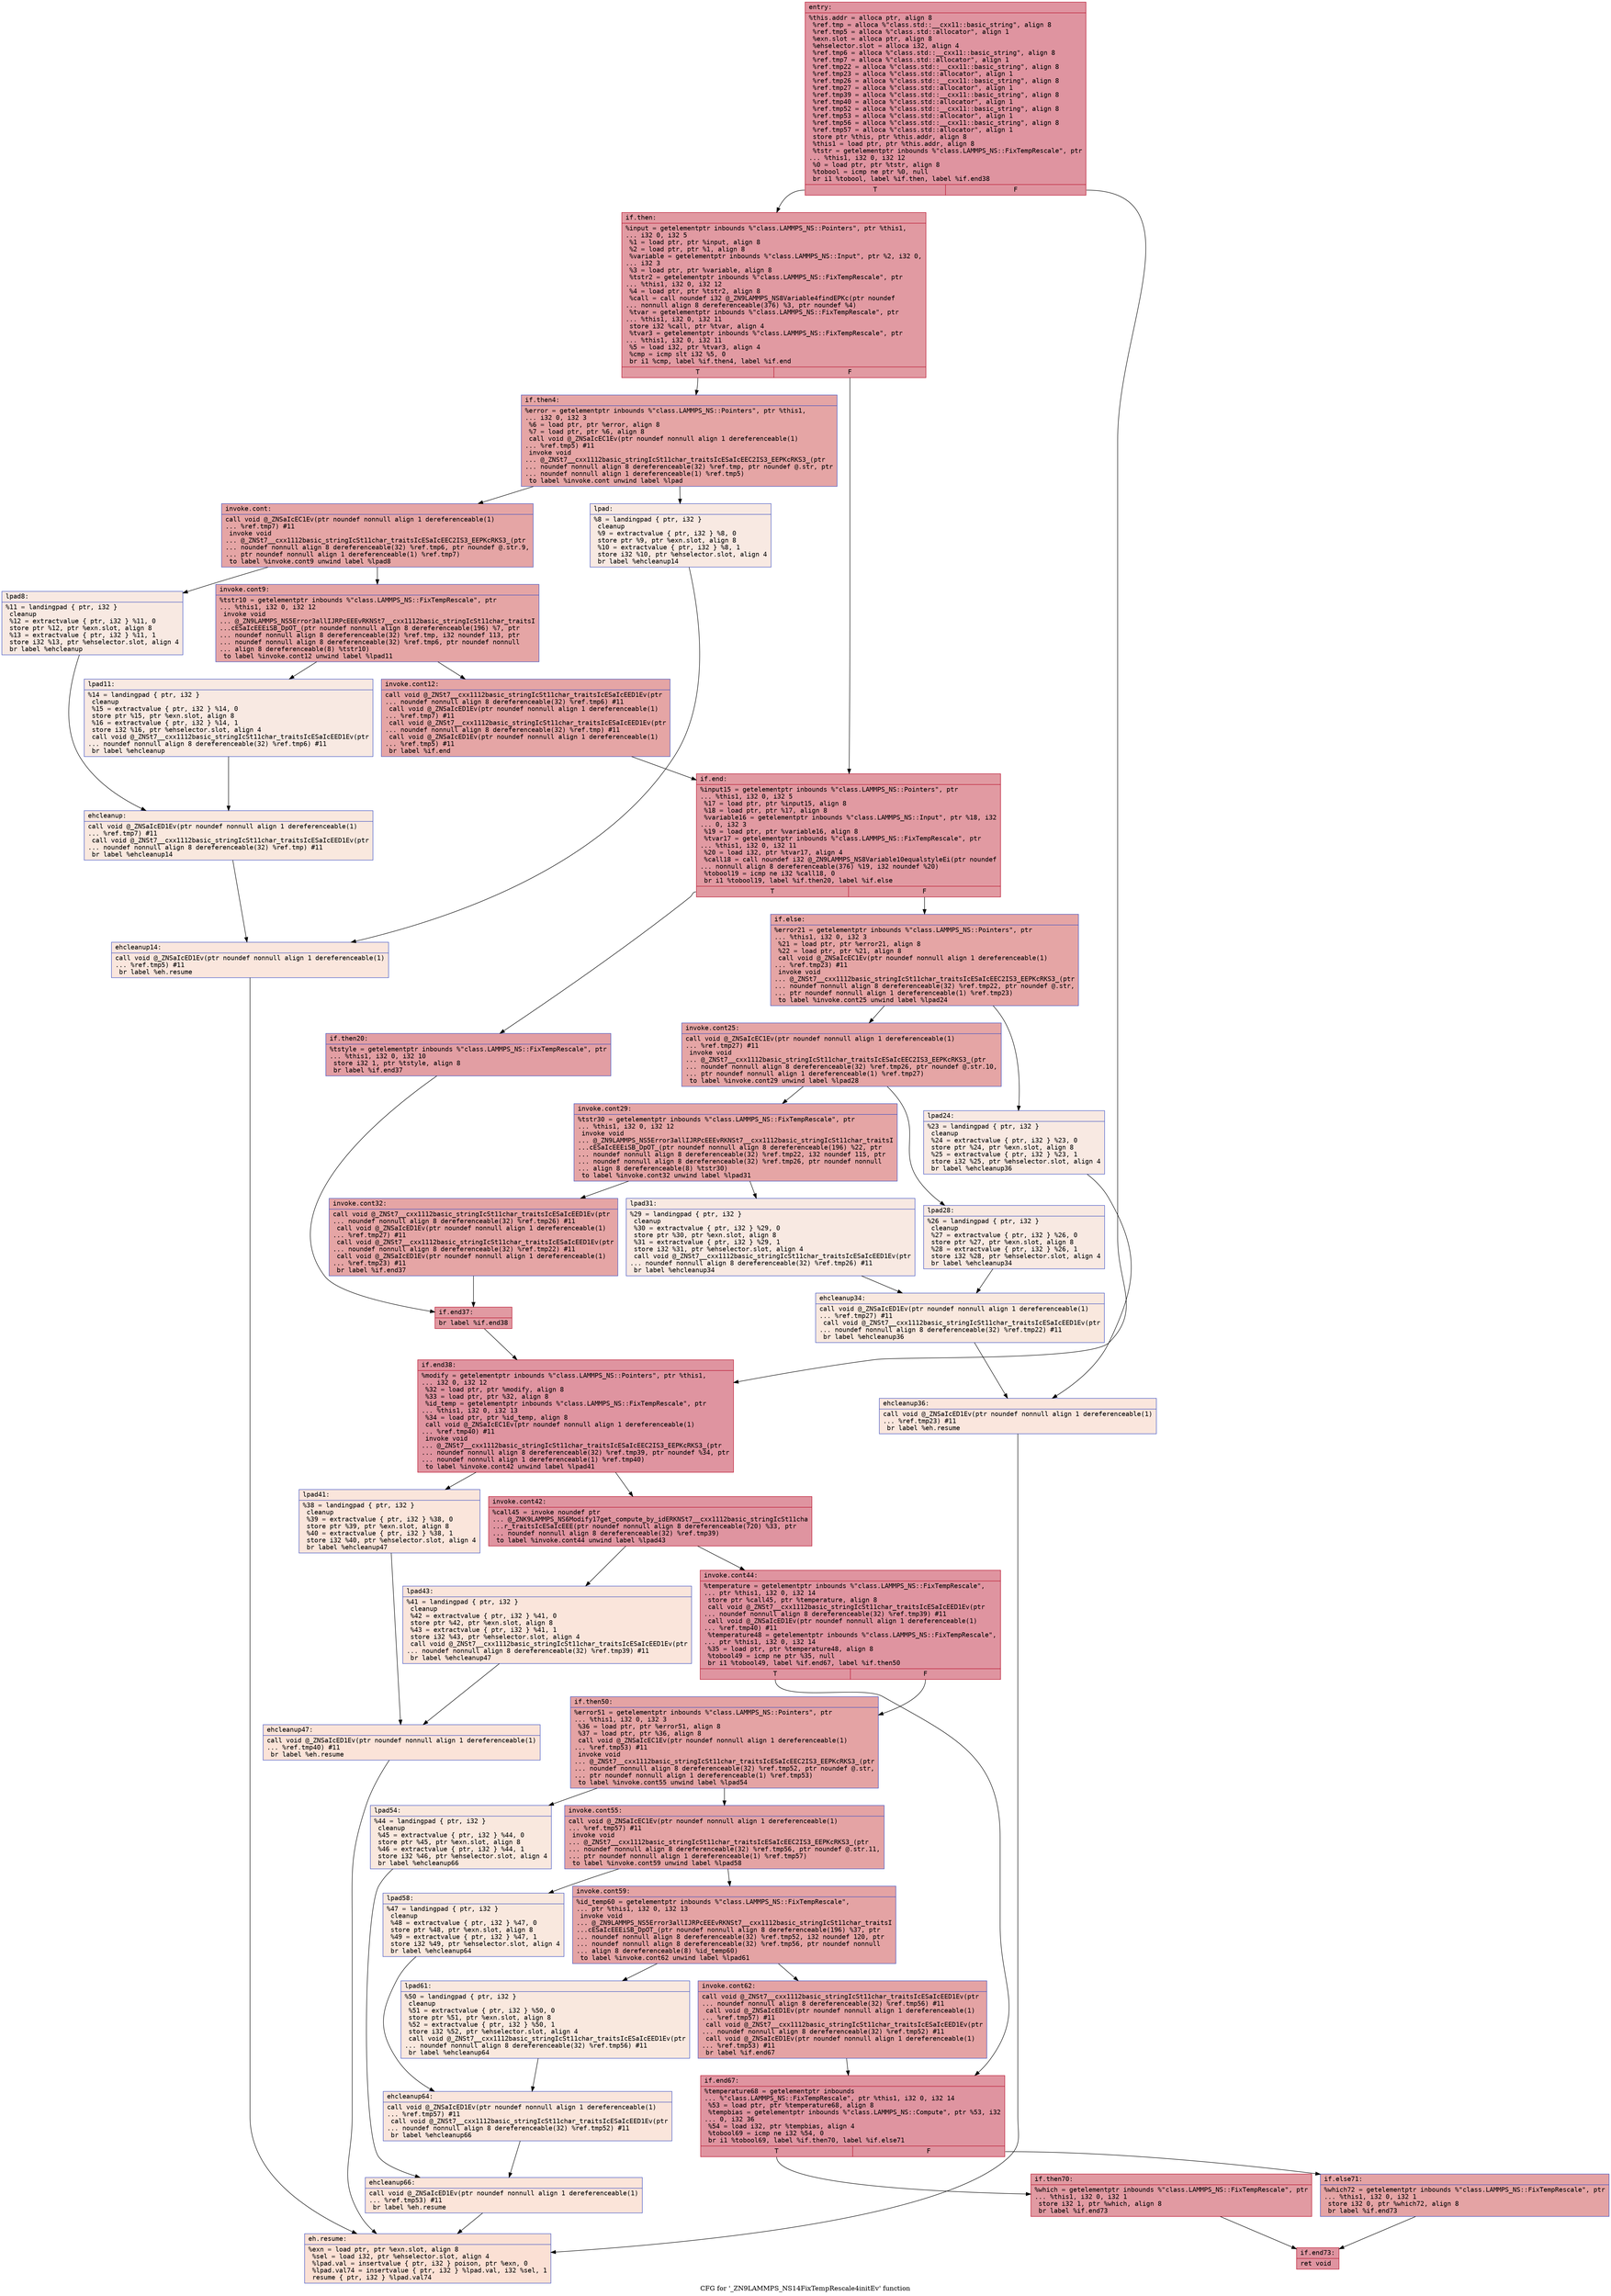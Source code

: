 digraph "CFG for '_ZN9LAMMPS_NS14FixTempRescale4initEv' function" {
	label="CFG for '_ZN9LAMMPS_NS14FixTempRescale4initEv' function";

	Node0x55b88c26f7e0 [shape=record,color="#b70d28ff", style=filled, fillcolor="#b70d2870" fontname="Courier",label="{entry:\l|  %this.addr = alloca ptr, align 8\l  %ref.tmp = alloca %\"class.std::__cxx11::basic_string\", align 8\l  %ref.tmp5 = alloca %\"class.std::allocator\", align 1\l  %exn.slot = alloca ptr, align 8\l  %ehselector.slot = alloca i32, align 4\l  %ref.tmp6 = alloca %\"class.std::__cxx11::basic_string\", align 8\l  %ref.tmp7 = alloca %\"class.std::allocator\", align 1\l  %ref.tmp22 = alloca %\"class.std::__cxx11::basic_string\", align 8\l  %ref.tmp23 = alloca %\"class.std::allocator\", align 1\l  %ref.tmp26 = alloca %\"class.std::__cxx11::basic_string\", align 8\l  %ref.tmp27 = alloca %\"class.std::allocator\", align 1\l  %ref.tmp39 = alloca %\"class.std::__cxx11::basic_string\", align 8\l  %ref.tmp40 = alloca %\"class.std::allocator\", align 1\l  %ref.tmp52 = alloca %\"class.std::__cxx11::basic_string\", align 8\l  %ref.tmp53 = alloca %\"class.std::allocator\", align 1\l  %ref.tmp56 = alloca %\"class.std::__cxx11::basic_string\", align 8\l  %ref.tmp57 = alloca %\"class.std::allocator\", align 1\l  store ptr %this, ptr %this.addr, align 8\l  %this1 = load ptr, ptr %this.addr, align 8\l  %tstr = getelementptr inbounds %\"class.LAMMPS_NS::FixTempRescale\", ptr\l... %this1, i32 0, i32 12\l  %0 = load ptr, ptr %tstr, align 8\l  %tobool = icmp ne ptr %0, null\l  br i1 %tobool, label %if.then, label %if.end38\l|{<s0>T|<s1>F}}"];
	Node0x55b88c26f7e0:s0 -> Node0x55b88c2b28a0[tooltip="entry -> if.then\nProbability 62.50%" ];
	Node0x55b88c26f7e0:s1 -> Node0x55b88c2b2910[tooltip="entry -> if.end38\nProbability 37.50%" ];
	Node0x55b88c2b28a0 [shape=record,color="#b70d28ff", style=filled, fillcolor="#bb1b2c70" fontname="Courier",label="{if.then:\l|  %input = getelementptr inbounds %\"class.LAMMPS_NS::Pointers\", ptr %this1,\l... i32 0, i32 5\l  %1 = load ptr, ptr %input, align 8\l  %2 = load ptr, ptr %1, align 8\l  %variable = getelementptr inbounds %\"class.LAMMPS_NS::Input\", ptr %2, i32 0,\l... i32 3\l  %3 = load ptr, ptr %variable, align 8\l  %tstr2 = getelementptr inbounds %\"class.LAMMPS_NS::FixTempRescale\", ptr\l... %this1, i32 0, i32 12\l  %4 = load ptr, ptr %tstr2, align 8\l  %call = call noundef i32 @_ZN9LAMMPS_NS8Variable4findEPKc(ptr noundef\l... nonnull align 8 dereferenceable(376) %3, ptr noundef %4)\l  %tvar = getelementptr inbounds %\"class.LAMMPS_NS::FixTempRescale\", ptr\l... %this1, i32 0, i32 11\l  store i32 %call, ptr %tvar, align 4\l  %tvar3 = getelementptr inbounds %\"class.LAMMPS_NS::FixTempRescale\", ptr\l... %this1, i32 0, i32 11\l  %5 = load i32, ptr %tvar3, align 4\l  %cmp = icmp slt i32 %5, 0\l  br i1 %cmp, label %if.then4, label %if.end\l|{<s0>T|<s1>F}}"];
	Node0x55b88c2b28a0:s0 -> Node0x55b88c2b3610[tooltip="if.then -> if.then4\nProbability 37.50%" ];
	Node0x55b88c2b28a0:s1 -> Node0x55b88c2b3660[tooltip="if.then -> if.end\nProbability 62.50%" ];
	Node0x55b88c2b3610 [shape=record,color="#3d50c3ff", style=filled, fillcolor="#c5333470" fontname="Courier",label="{if.then4:\l|  %error = getelementptr inbounds %\"class.LAMMPS_NS::Pointers\", ptr %this1,\l... i32 0, i32 3\l  %6 = load ptr, ptr %error, align 8\l  %7 = load ptr, ptr %6, align 8\l  call void @_ZNSaIcEC1Ev(ptr noundef nonnull align 1 dereferenceable(1)\l... %ref.tmp5) #11\l  invoke void\l... @_ZNSt7__cxx1112basic_stringIcSt11char_traitsIcESaIcEEC2IS3_EEPKcRKS3_(ptr\l... noundef nonnull align 8 dereferenceable(32) %ref.tmp, ptr noundef @.str, ptr\l... noundef nonnull align 1 dereferenceable(1) %ref.tmp5)\l          to label %invoke.cont unwind label %lpad\l}"];
	Node0x55b88c2b3610 -> Node0x55b88c2b3ae0[tooltip="if.then4 -> invoke.cont\nProbability 100.00%" ];
	Node0x55b88c2b3610 -> Node0x55b88c2b3b60[tooltip="if.then4 -> lpad\nProbability 0.00%" ];
	Node0x55b88c2b3ae0 [shape=record,color="#3d50c3ff", style=filled, fillcolor="#c5333470" fontname="Courier",label="{invoke.cont:\l|  call void @_ZNSaIcEC1Ev(ptr noundef nonnull align 1 dereferenceable(1)\l... %ref.tmp7) #11\l  invoke void\l... @_ZNSt7__cxx1112basic_stringIcSt11char_traitsIcESaIcEEC2IS3_EEPKcRKS3_(ptr\l... noundef nonnull align 8 dereferenceable(32) %ref.tmp6, ptr noundef @.str.9,\l... ptr noundef nonnull align 1 dereferenceable(1) %ref.tmp7)\l          to label %invoke.cont9 unwind label %lpad8\l}"];
	Node0x55b88c2b3ae0 -> Node0x55b88c2b3e80[tooltip="invoke.cont -> invoke.cont9\nProbability 100.00%" ];
	Node0x55b88c2b3ae0 -> Node0x55b88c2b3ed0[tooltip="invoke.cont -> lpad8\nProbability 0.00%" ];
	Node0x55b88c2b3e80 [shape=record,color="#3d50c3ff", style=filled, fillcolor="#c5333470" fontname="Courier",label="{invoke.cont9:\l|  %tstr10 = getelementptr inbounds %\"class.LAMMPS_NS::FixTempRescale\", ptr\l... %this1, i32 0, i32 12\l  invoke void\l... @_ZN9LAMMPS_NS5Error3allIJRPcEEEvRKNSt7__cxx1112basic_stringIcSt11char_traitsI\l...cESaIcEEEiSB_DpOT_(ptr noundef nonnull align 8 dereferenceable(196) %7, ptr\l... noundef nonnull align 8 dereferenceable(32) %ref.tmp, i32 noundef 113, ptr\l... noundef nonnull align 8 dereferenceable(32) %ref.tmp6, ptr noundef nonnull\l... align 8 dereferenceable(8) %tstr10)\l          to label %invoke.cont12 unwind label %lpad11\l}"];
	Node0x55b88c2b3e80 -> Node0x55b88c2b3e30[tooltip="invoke.cont9 -> invoke.cont12\nProbability 100.00%" ];
	Node0x55b88c2b3e80 -> Node0x55b88c2b4260[tooltip="invoke.cont9 -> lpad11\nProbability 0.00%" ];
	Node0x55b88c2b3e30 [shape=record,color="#3d50c3ff", style=filled, fillcolor="#c5333470" fontname="Courier",label="{invoke.cont12:\l|  call void @_ZNSt7__cxx1112basic_stringIcSt11char_traitsIcESaIcEED1Ev(ptr\l... noundef nonnull align 8 dereferenceable(32) %ref.tmp6) #11\l  call void @_ZNSaIcED1Ev(ptr noundef nonnull align 1 dereferenceable(1)\l... %ref.tmp7) #11\l  call void @_ZNSt7__cxx1112basic_stringIcSt11char_traitsIcESaIcEED1Ev(ptr\l... noundef nonnull align 8 dereferenceable(32) %ref.tmp) #11\l  call void @_ZNSaIcED1Ev(ptr noundef nonnull align 1 dereferenceable(1)\l... %ref.tmp5) #11\l  br label %if.end\l}"];
	Node0x55b88c2b3e30 -> Node0x55b88c2b3660[tooltip="invoke.cont12 -> if.end\nProbability 100.00%" ];
	Node0x55b88c2b3b60 [shape=record,color="#3d50c3ff", style=filled, fillcolor="#efcebd70" fontname="Courier",label="{lpad:\l|  %8 = landingpad \{ ptr, i32 \}\l          cleanup\l  %9 = extractvalue \{ ptr, i32 \} %8, 0\l  store ptr %9, ptr %exn.slot, align 8\l  %10 = extractvalue \{ ptr, i32 \} %8, 1\l  store i32 %10, ptr %ehselector.slot, align 4\l  br label %ehcleanup14\l}"];
	Node0x55b88c2b3b60 -> Node0x55b88c2b4d00[tooltip="lpad -> ehcleanup14\nProbability 100.00%" ];
	Node0x55b88c2b3ed0 [shape=record,color="#3d50c3ff", style=filled, fillcolor="#efcebd70" fontname="Courier",label="{lpad8:\l|  %11 = landingpad \{ ptr, i32 \}\l          cleanup\l  %12 = extractvalue \{ ptr, i32 \} %11, 0\l  store ptr %12, ptr %exn.slot, align 8\l  %13 = extractvalue \{ ptr, i32 \} %11, 1\l  store i32 %13, ptr %ehselector.slot, align 4\l  br label %ehcleanup\l}"];
	Node0x55b88c2b3ed0 -> Node0x55b88c2b5070[tooltip="lpad8 -> ehcleanup\nProbability 100.00%" ];
	Node0x55b88c2b4260 [shape=record,color="#3d50c3ff", style=filled, fillcolor="#efcebd70" fontname="Courier",label="{lpad11:\l|  %14 = landingpad \{ ptr, i32 \}\l          cleanup\l  %15 = extractvalue \{ ptr, i32 \} %14, 0\l  store ptr %15, ptr %exn.slot, align 8\l  %16 = extractvalue \{ ptr, i32 \} %14, 1\l  store i32 %16, ptr %ehselector.slot, align 4\l  call void @_ZNSt7__cxx1112basic_stringIcSt11char_traitsIcESaIcEED1Ev(ptr\l... noundef nonnull align 8 dereferenceable(32) %ref.tmp6) #11\l  br label %ehcleanup\l}"];
	Node0x55b88c2b4260 -> Node0x55b88c2b5070[tooltip="lpad11 -> ehcleanup\nProbability 100.00%" ];
	Node0x55b88c2b5070 [shape=record,color="#3d50c3ff", style=filled, fillcolor="#f2cab570" fontname="Courier",label="{ehcleanup:\l|  call void @_ZNSaIcED1Ev(ptr noundef nonnull align 1 dereferenceable(1)\l... %ref.tmp7) #11\l  call void @_ZNSt7__cxx1112basic_stringIcSt11char_traitsIcESaIcEED1Ev(ptr\l... noundef nonnull align 8 dereferenceable(32) %ref.tmp) #11\l  br label %ehcleanup14\l}"];
	Node0x55b88c2b5070 -> Node0x55b88c2b4d00[tooltip="ehcleanup -> ehcleanup14\nProbability 100.00%" ];
	Node0x55b88c2b4d00 [shape=record,color="#3d50c3ff", style=filled, fillcolor="#f3c7b170" fontname="Courier",label="{ehcleanup14:\l|  call void @_ZNSaIcED1Ev(ptr noundef nonnull align 1 dereferenceable(1)\l... %ref.tmp5) #11\l  br label %eh.resume\l}"];
	Node0x55b88c2b4d00 -> Node0x55b88c2b5980[tooltip="ehcleanup14 -> eh.resume\nProbability 100.00%" ];
	Node0x55b88c2b3660 [shape=record,color="#b70d28ff", style=filled, fillcolor="#bb1b2c70" fontname="Courier",label="{if.end:\l|  %input15 = getelementptr inbounds %\"class.LAMMPS_NS::Pointers\", ptr\l... %this1, i32 0, i32 5\l  %17 = load ptr, ptr %input15, align 8\l  %18 = load ptr, ptr %17, align 8\l  %variable16 = getelementptr inbounds %\"class.LAMMPS_NS::Input\", ptr %18, i32\l... 0, i32 3\l  %19 = load ptr, ptr %variable16, align 8\l  %tvar17 = getelementptr inbounds %\"class.LAMMPS_NS::FixTempRescale\", ptr\l... %this1, i32 0, i32 11\l  %20 = load i32, ptr %tvar17, align 4\l  %call18 = call noundef i32 @_ZN9LAMMPS_NS8Variable10equalstyleEi(ptr noundef\l... nonnull align 8 dereferenceable(376) %19, i32 noundef %20)\l  %tobool19 = icmp ne i32 %call18, 0\l  br i1 %tobool19, label %if.then20, label %if.else\l|{<s0>T|<s1>F}}"];
	Node0x55b88c2b3660:s0 -> Node0x55b88c2b67b0[tooltip="if.end -> if.then20\nProbability 62.50%" ];
	Node0x55b88c2b3660:s1 -> Node0x55b88c2b6830[tooltip="if.end -> if.else\nProbability 37.50%" ];
	Node0x55b88c2b67b0 [shape=record,color="#3d50c3ff", style=filled, fillcolor="#be242e70" fontname="Courier",label="{if.then20:\l|  %tstyle = getelementptr inbounds %\"class.LAMMPS_NS::FixTempRescale\", ptr\l... %this1, i32 0, i32 10\l  store i32 1, ptr %tstyle, align 8\l  br label %if.end37\l}"];
	Node0x55b88c2b67b0 -> Node0x55b88c2b6b10[tooltip="if.then20 -> if.end37\nProbability 100.00%" ];
	Node0x55b88c2b6830 [shape=record,color="#3d50c3ff", style=filled, fillcolor="#c5333470" fontname="Courier",label="{if.else:\l|  %error21 = getelementptr inbounds %\"class.LAMMPS_NS::Pointers\", ptr\l... %this1, i32 0, i32 3\l  %21 = load ptr, ptr %error21, align 8\l  %22 = load ptr, ptr %21, align 8\l  call void @_ZNSaIcEC1Ev(ptr noundef nonnull align 1 dereferenceable(1)\l... %ref.tmp23) #11\l  invoke void\l... @_ZNSt7__cxx1112basic_stringIcSt11char_traitsIcESaIcEEC2IS3_EEPKcRKS3_(ptr\l... noundef nonnull align 8 dereferenceable(32) %ref.tmp22, ptr noundef @.str,\l... ptr noundef nonnull align 1 dereferenceable(1) %ref.tmp23)\l          to label %invoke.cont25 unwind label %lpad24\l}"];
	Node0x55b88c2b6830 -> Node0x55b88c2b6f60[tooltip="if.else -> invoke.cont25\nProbability 100.00%" ];
	Node0x55b88c2b6830 -> Node0x55b88c2b6fe0[tooltip="if.else -> lpad24\nProbability 0.00%" ];
	Node0x55b88c2b6f60 [shape=record,color="#3d50c3ff", style=filled, fillcolor="#c5333470" fontname="Courier",label="{invoke.cont25:\l|  call void @_ZNSaIcEC1Ev(ptr noundef nonnull align 1 dereferenceable(1)\l... %ref.tmp27) #11\l  invoke void\l... @_ZNSt7__cxx1112basic_stringIcSt11char_traitsIcESaIcEEC2IS3_EEPKcRKS3_(ptr\l... noundef nonnull align 8 dereferenceable(32) %ref.tmp26, ptr noundef @.str.10,\l... ptr noundef nonnull align 1 dereferenceable(1) %ref.tmp27)\l          to label %invoke.cont29 unwind label %lpad28\l}"];
	Node0x55b88c2b6f60 -> Node0x55b88c2b7360[tooltip="invoke.cont25 -> invoke.cont29\nProbability 100.00%" ];
	Node0x55b88c2b6f60 -> Node0x55b88c2b73b0[tooltip="invoke.cont25 -> lpad28\nProbability 0.00%" ];
	Node0x55b88c2b7360 [shape=record,color="#3d50c3ff", style=filled, fillcolor="#c5333470" fontname="Courier",label="{invoke.cont29:\l|  %tstr30 = getelementptr inbounds %\"class.LAMMPS_NS::FixTempRescale\", ptr\l... %this1, i32 0, i32 12\l  invoke void\l... @_ZN9LAMMPS_NS5Error3allIJRPcEEEvRKNSt7__cxx1112basic_stringIcSt11char_traitsI\l...cESaIcEEEiSB_DpOT_(ptr noundef nonnull align 8 dereferenceable(196) %22, ptr\l... noundef nonnull align 8 dereferenceable(32) %ref.tmp22, i32 noundef 115, ptr\l... noundef nonnull align 8 dereferenceable(32) %ref.tmp26, ptr noundef nonnull\l... align 8 dereferenceable(8) %tstr30)\l          to label %invoke.cont32 unwind label %lpad31\l}"];
	Node0x55b88c2b7360 -> Node0x55b88c2b7310[tooltip="invoke.cont29 -> invoke.cont32\nProbability 100.00%" ];
	Node0x55b88c2b7360 -> Node0x55b88c2b77a0[tooltip="invoke.cont29 -> lpad31\nProbability 0.00%" ];
	Node0x55b88c2b7310 [shape=record,color="#3d50c3ff", style=filled, fillcolor="#c5333470" fontname="Courier",label="{invoke.cont32:\l|  call void @_ZNSt7__cxx1112basic_stringIcSt11char_traitsIcESaIcEED1Ev(ptr\l... noundef nonnull align 8 dereferenceable(32) %ref.tmp26) #11\l  call void @_ZNSaIcED1Ev(ptr noundef nonnull align 1 dereferenceable(1)\l... %ref.tmp27) #11\l  call void @_ZNSt7__cxx1112basic_stringIcSt11char_traitsIcESaIcEED1Ev(ptr\l... noundef nonnull align 8 dereferenceable(32) %ref.tmp22) #11\l  call void @_ZNSaIcED1Ev(ptr noundef nonnull align 1 dereferenceable(1)\l... %ref.tmp23) #11\l  br label %if.end37\l}"];
	Node0x55b88c2b7310 -> Node0x55b88c2b6b10[tooltip="invoke.cont32 -> if.end37\nProbability 100.00%" ];
	Node0x55b88c2b6fe0 [shape=record,color="#3d50c3ff", style=filled, fillcolor="#efcebd70" fontname="Courier",label="{lpad24:\l|  %23 = landingpad \{ ptr, i32 \}\l          cleanup\l  %24 = extractvalue \{ ptr, i32 \} %23, 0\l  store ptr %24, ptr %exn.slot, align 8\l  %25 = extractvalue \{ ptr, i32 \} %23, 1\l  store i32 %25, ptr %ehselector.slot, align 4\l  br label %ehcleanup36\l}"];
	Node0x55b88c2b6fe0 -> Node0x55b88c2b8160[tooltip="lpad24 -> ehcleanup36\nProbability 100.00%" ];
	Node0x55b88c2b73b0 [shape=record,color="#3d50c3ff", style=filled, fillcolor="#efcebd70" fontname="Courier",label="{lpad28:\l|  %26 = landingpad \{ ptr, i32 \}\l          cleanup\l  %27 = extractvalue \{ ptr, i32 \} %26, 0\l  store ptr %27, ptr %exn.slot, align 8\l  %28 = extractvalue \{ ptr, i32 \} %26, 1\l  store i32 %28, ptr %ehselector.slot, align 4\l  br label %ehcleanup34\l}"];
	Node0x55b88c2b73b0 -> Node0x55b88c2b8460[tooltip="lpad28 -> ehcleanup34\nProbability 100.00%" ];
	Node0x55b88c2b77a0 [shape=record,color="#3d50c3ff", style=filled, fillcolor="#efcebd70" fontname="Courier",label="{lpad31:\l|  %29 = landingpad \{ ptr, i32 \}\l          cleanup\l  %30 = extractvalue \{ ptr, i32 \} %29, 0\l  store ptr %30, ptr %exn.slot, align 8\l  %31 = extractvalue \{ ptr, i32 \} %29, 1\l  store i32 %31, ptr %ehselector.slot, align 4\l  call void @_ZNSt7__cxx1112basic_stringIcSt11char_traitsIcESaIcEED1Ev(ptr\l... noundef nonnull align 8 dereferenceable(32) %ref.tmp26) #11\l  br label %ehcleanup34\l}"];
	Node0x55b88c2b77a0 -> Node0x55b88c2b8460[tooltip="lpad31 -> ehcleanup34\nProbability 100.00%" ];
	Node0x55b88c2b8460 [shape=record,color="#3d50c3ff", style=filled, fillcolor="#f2cab570" fontname="Courier",label="{ehcleanup34:\l|  call void @_ZNSaIcED1Ev(ptr noundef nonnull align 1 dereferenceable(1)\l... %ref.tmp27) #11\l  call void @_ZNSt7__cxx1112basic_stringIcSt11char_traitsIcESaIcEED1Ev(ptr\l... noundef nonnull align 8 dereferenceable(32) %ref.tmp22) #11\l  br label %ehcleanup36\l}"];
	Node0x55b88c2b8460 -> Node0x55b88c2b8160[tooltip="ehcleanup34 -> ehcleanup36\nProbability 100.00%" ];
	Node0x55b88c2b8160 [shape=record,color="#3d50c3ff", style=filled, fillcolor="#f3c7b170" fontname="Courier",label="{ehcleanup36:\l|  call void @_ZNSaIcED1Ev(ptr noundef nonnull align 1 dereferenceable(1)\l... %ref.tmp23) #11\l  br label %eh.resume\l}"];
	Node0x55b88c2b8160 -> Node0x55b88c2b5980[tooltip="ehcleanup36 -> eh.resume\nProbability 100.00%" ];
	Node0x55b88c2b6b10 [shape=record,color="#b70d28ff", style=filled, fillcolor="#bb1b2c70" fontname="Courier",label="{if.end37:\l|  br label %if.end38\l}"];
	Node0x55b88c2b6b10 -> Node0x55b88c2b2910[tooltip="if.end37 -> if.end38\nProbability 100.00%" ];
	Node0x55b88c2b2910 [shape=record,color="#b70d28ff", style=filled, fillcolor="#b70d2870" fontname="Courier",label="{if.end38:\l|  %modify = getelementptr inbounds %\"class.LAMMPS_NS::Pointers\", ptr %this1,\l... i32 0, i32 12\l  %32 = load ptr, ptr %modify, align 8\l  %33 = load ptr, ptr %32, align 8\l  %id_temp = getelementptr inbounds %\"class.LAMMPS_NS::FixTempRescale\", ptr\l... %this1, i32 0, i32 13\l  %34 = load ptr, ptr %id_temp, align 8\l  call void @_ZNSaIcEC1Ev(ptr noundef nonnull align 1 dereferenceable(1)\l... %ref.tmp40) #11\l  invoke void\l... @_ZNSt7__cxx1112basic_stringIcSt11char_traitsIcESaIcEEC2IS3_EEPKcRKS3_(ptr\l... noundef nonnull align 8 dereferenceable(32) %ref.tmp39, ptr noundef %34, ptr\l... noundef nonnull align 1 dereferenceable(1) %ref.tmp40)\l          to label %invoke.cont42 unwind label %lpad41\l}"];
	Node0x55b88c2b2910 -> Node0x55b88c2b92f0[tooltip="if.end38 -> invoke.cont42\nProbability 100.00%" ];
	Node0x55b88c2b2910 -> Node0x55b88c2b9340[tooltip="if.end38 -> lpad41\nProbability 0.00%" ];
	Node0x55b88c2b92f0 [shape=record,color="#b70d28ff", style=filled, fillcolor="#b70d2870" fontname="Courier",label="{invoke.cont42:\l|  %call45 = invoke noundef ptr\l... @_ZNK9LAMMPS_NS6Modify17get_compute_by_idERKNSt7__cxx1112basic_stringIcSt11cha\l...r_traitsIcESaIcEEE(ptr noundef nonnull align 8 dereferenceable(720) %33, ptr\l... noundef nonnull align 8 dereferenceable(32) %ref.tmp39)\l          to label %invoke.cont44 unwind label %lpad43\l}"];
	Node0x55b88c2b92f0 -> Node0x55b88c2b92a0[tooltip="invoke.cont42 -> invoke.cont44\nProbability 100.00%" ];
	Node0x55b88c2b92f0 -> Node0x55b88c2b95e0[tooltip="invoke.cont42 -> lpad43\nProbability 0.00%" ];
	Node0x55b88c2b92a0 [shape=record,color="#b70d28ff", style=filled, fillcolor="#b70d2870" fontname="Courier",label="{invoke.cont44:\l|  %temperature = getelementptr inbounds %\"class.LAMMPS_NS::FixTempRescale\",\l... ptr %this1, i32 0, i32 14\l  store ptr %call45, ptr %temperature, align 8\l  call void @_ZNSt7__cxx1112basic_stringIcSt11char_traitsIcESaIcEED1Ev(ptr\l... noundef nonnull align 8 dereferenceable(32) %ref.tmp39) #11\l  call void @_ZNSaIcED1Ev(ptr noundef nonnull align 1 dereferenceable(1)\l... %ref.tmp40) #11\l  %temperature48 = getelementptr inbounds %\"class.LAMMPS_NS::FixTempRescale\",\l... ptr %this1, i32 0, i32 14\l  %35 = load ptr, ptr %temperature48, align 8\l  %tobool49 = icmp ne ptr %35, null\l  br i1 %tobool49, label %if.end67, label %if.then50\l|{<s0>T|<s1>F}}"];
	Node0x55b88c2b92a0:s0 -> Node0x55b88c2b9ea0[tooltip="invoke.cont44 -> if.end67\nProbability 62.50%" ];
	Node0x55b88c2b92a0:s1 -> Node0x55b88c2b9f20[tooltip="invoke.cont44 -> if.then50\nProbability 37.50%" ];
	Node0x55b88c2b9f20 [shape=record,color="#3d50c3ff", style=filled, fillcolor="#c32e3170" fontname="Courier",label="{if.then50:\l|  %error51 = getelementptr inbounds %\"class.LAMMPS_NS::Pointers\", ptr\l... %this1, i32 0, i32 3\l  %36 = load ptr, ptr %error51, align 8\l  %37 = load ptr, ptr %36, align 8\l  call void @_ZNSaIcEC1Ev(ptr noundef nonnull align 1 dereferenceable(1)\l... %ref.tmp53) #11\l  invoke void\l... @_ZNSt7__cxx1112basic_stringIcSt11char_traitsIcESaIcEEC2IS3_EEPKcRKS3_(ptr\l... noundef nonnull align 8 dereferenceable(32) %ref.tmp52, ptr noundef @.str,\l... ptr noundef nonnull align 1 dereferenceable(1) %ref.tmp53)\l          to label %invoke.cont55 unwind label %lpad54\l}"];
	Node0x55b88c2b9f20 -> Node0x55b88c2ba3f0[tooltip="if.then50 -> invoke.cont55\nProbability 100.00%" ];
	Node0x55b88c2b9f20 -> Node0x55b88c2ba470[tooltip="if.then50 -> lpad54\nProbability 0.00%" ];
	Node0x55b88c2ba3f0 [shape=record,color="#3d50c3ff", style=filled, fillcolor="#c32e3170" fontname="Courier",label="{invoke.cont55:\l|  call void @_ZNSaIcEC1Ev(ptr noundef nonnull align 1 dereferenceable(1)\l... %ref.tmp57) #11\l  invoke void\l... @_ZNSt7__cxx1112basic_stringIcSt11char_traitsIcESaIcEEC2IS3_EEPKcRKS3_(ptr\l... noundef nonnull align 8 dereferenceable(32) %ref.tmp56, ptr noundef @.str.11,\l... ptr noundef nonnull align 1 dereferenceable(1) %ref.tmp57)\l          to label %invoke.cont59 unwind label %lpad58\l}"];
	Node0x55b88c2ba3f0 -> Node0x55b88c2ba7f0[tooltip="invoke.cont55 -> invoke.cont59\nProbability 100.00%" ];
	Node0x55b88c2ba3f0 -> Node0x55b88c2ba840[tooltip="invoke.cont55 -> lpad58\nProbability 0.00%" ];
	Node0x55b88c2ba7f0 [shape=record,color="#3d50c3ff", style=filled, fillcolor="#c32e3170" fontname="Courier",label="{invoke.cont59:\l|  %id_temp60 = getelementptr inbounds %\"class.LAMMPS_NS::FixTempRescale\",\l... ptr %this1, i32 0, i32 13\l  invoke void\l... @_ZN9LAMMPS_NS5Error3allIJRPcEEEvRKNSt7__cxx1112basic_stringIcSt11char_traitsI\l...cESaIcEEEiSB_DpOT_(ptr noundef nonnull align 8 dereferenceable(196) %37, ptr\l... noundef nonnull align 8 dereferenceable(32) %ref.tmp52, i32 noundef 120, ptr\l... noundef nonnull align 8 dereferenceable(32) %ref.tmp56, ptr noundef nonnull\l... align 8 dereferenceable(8) %id_temp60)\l          to label %invoke.cont62 unwind label %lpad61\l}"];
	Node0x55b88c2ba7f0 -> Node0x55b88c2ba7a0[tooltip="invoke.cont59 -> invoke.cont62\nProbability 100.00%" ];
	Node0x55b88c2ba7f0 -> Node0x55b88c2babf0[tooltip="invoke.cont59 -> lpad61\nProbability 0.00%" ];
	Node0x55b88c2ba7a0 [shape=record,color="#3d50c3ff", style=filled, fillcolor="#c32e3170" fontname="Courier",label="{invoke.cont62:\l|  call void @_ZNSt7__cxx1112basic_stringIcSt11char_traitsIcESaIcEED1Ev(ptr\l... noundef nonnull align 8 dereferenceable(32) %ref.tmp56) #11\l  call void @_ZNSaIcED1Ev(ptr noundef nonnull align 1 dereferenceable(1)\l... %ref.tmp57) #11\l  call void @_ZNSt7__cxx1112basic_stringIcSt11char_traitsIcESaIcEED1Ev(ptr\l... noundef nonnull align 8 dereferenceable(32) %ref.tmp52) #11\l  call void @_ZNSaIcED1Ev(ptr noundef nonnull align 1 dereferenceable(1)\l... %ref.tmp53) #11\l  br label %if.end67\l}"];
	Node0x55b88c2ba7a0 -> Node0x55b88c2b9ea0[tooltip="invoke.cont62 -> if.end67\nProbability 100.00%" ];
	Node0x55b88c2b9340 [shape=record,color="#3d50c3ff", style=filled, fillcolor="#f4c5ad70" fontname="Courier",label="{lpad41:\l|  %38 = landingpad \{ ptr, i32 \}\l          cleanup\l  %39 = extractvalue \{ ptr, i32 \} %38, 0\l  store ptr %39, ptr %exn.slot, align 8\l  %40 = extractvalue \{ ptr, i32 \} %38, 1\l  store i32 %40, ptr %ehselector.slot, align 4\l  br label %ehcleanup47\l}"];
	Node0x55b88c2b9340 -> Node0x55b88c2bb590[tooltip="lpad41 -> ehcleanup47\nProbability 100.00%" ];
	Node0x55b88c2b95e0 [shape=record,color="#3d50c3ff", style=filled, fillcolor="#f4c5ad70" fontname="Courier",label="{lpad43:\l|  %41 = landingpad \{ ptr, i32 \}\l          cleanup\l  %42 = extractvalue \{ ptr, i32 \} %41, 0\l  store ptr %42, ptr %exn.slot, align 8\l  %43 = extractvalue \{ ptr, i32 \} %41, 1\l  store i32 %43, ptr %ehselector.slot, align 4\l  call void @_ZNSt7__cxx1112basic_stringIcSt11char_traitsIcESaIcEED1Ev(ptr\l... noundef nonnull align 8 dereferenceable(32) %ref.tmp39) #11\l  br label %ehcleanup47\l}"];
	Node0x55b88c2b95e0 -> Node0x55b88c2bb590[tooltip="lpad43 -> ehcleanup47\nProbability 100.00%" ];
	Node0x55b88c2bb590 [shape=record,color="#3d50c3ff", style=filled, fillcolor="#f6bfa670" fontname="Courier",label="{ehcleanup47:\l|  call void @_ZNSaIcED1Ev(ptr noundef nonnull align 1 dereferenceable(1)\l... %ref.tmp40) #11\l  br label %eh.resume\l}"];
	Node0x55b88c2bb590 -> Node0x55b88c2b5980[tooltip="ehcleanup47 -> eh.resume\nProbability 100.00%" ];
	Node0x55b88c2ba470 [shape=record,color="#3d50c3ff", style=filled, fillcolor="#f2cab570" fontname="Courier",label="{lpad54:\l|  %44 = landingpad \{ ptr, i32 \}\l          cleanup\l  %45 = extractvalue \{ ptr, i32 \} %44, 0\l  store ptr %45, ptr %exn.slot, align 8\l  %46 = extractvalue \{ ptr, i32 \} %44, 1\l  store i32 %46, ptr %ehselector.slot, align 4\l  br label %ehcleanup66\l}"];
	Node0x55b88c2ba470 -> Node0x55b88c2bbe10[tooltip="lpad54 -> ehcleanup66\nProbability 100.00%" ];
	Node0x55b88c2ba840 [shape=record,color="#3d50c3ff", style=filled, fillcolor="#f2cab570" fontname="Courier",label="{lpad58:\l|  %47 = landingpad \{ ptr, i32 \}\l          cleanup\l  %48 = extractvalue \{ ptr, i32 \} %47, 0\l  store ptr %48, ptr %exn.slot, align 8\l  %49 = extractvalue \{ ptr, i32 \} %47, 1\l  store i32 %49, ptr %ehselector.slot, align 4\l  br label %ehcleanup64\l}"];
	Node0x55b88c2ba840 -> Node0x55b88c2bc990[tooltip="lpad58 -> ehcleanup64\nProbability 100.00%" ];
	Node0x55b88c2babf0 [shape=record,color="#3d50c3ff", style=filled, fillcolor="#f2cab570" fontname="Courier",label="{lpad61:\l|  %50 = landingpad \{ ptr, i32 \}\l          cleanup\l  %51 = extractvalue \{ ptr, i32 \} %50, 0\l  store ptr %51, ptr %exn.slot, align 8\l  %52 = extractvalue \{ ptr, i32 \} %50, 1\l  store i32 %52, ptr %ehselector.slot, align 4\l  call void @_ZNSt7__cxx1112basic_stringIcSt11char_traitsIcESaIcEED1Ev(ptr\l... noundef nonnull align 8 dereferenceable(32) %ref.tmp56) #11\l  br label %ehcleanup64\l}"];
	Node0x55b88c2babf0 -> Node0x55b88c2bc990[tooltip="lpad61 -> ehcleanup64\nProbability 100.00%" ];
	Node0x55b88c2bc990 [shape=record,color="#3d50c3ff", style=filled, fillcolor="#f4c5ad70" fontname="Courier",label="{ehcleanup64:\l|  call void @_ZNSaIcED1Ev(ptr noundef nonnull align 1 dereferenceable(1)\l... %ref.tmp57) #11\l  call void @_ZNSt7__cxx1112basic_stringIcSt11char_traitsIcESaIcEED1Ev(ptr\l... noundef nonnull align 8 dereferenceable(32) %ref.tmp52) #11\l  br label %ehcleanup66\l}"];
	Node0x55b88c2bc990 -> Node0x55b88c2bbe10[tooltip="ehcleanup64 -> ehcleanup66\nProbability 100.00%" ];
	Node0x55b88c2bbe10 [shape=record,color="#3d50c3ff", style=filled, fillcolor="#f5c1a970" fontname="Courier",label="{ehcleanup66:\l|  call void @_ZNSaIcED1Ev(ptr noundef nonnull align 1 dereferenceable(1)\l... %ref.tmp53) #11\l  br label %eh.resume\l}"];
	Node0x55b88c2bbe10 -> Node0x55b88c2b5980[tooltip="ehcleanup66 -> eh.resume\nProbability 100.00%" ];
	Node0x55b88c2b9ea0 [shape=record,color="#b70d28ff", style=filled, fillcolor="#b70d2870" fontname="Courier",label="{if.end67:\l|  %temperature68 = getelementptr inbounds\l... %\"class.LAMMPS_NS::FixTempRescale\", ptr %this1, i32 0, i32 14\l  %53 = load ptr, ptr %temperature68, align 8\l  %tempbias = getelementptr inbounds %\"class.LAMMPS_NS::Compute\", ptr %53, i32\l... 0, i32 36\l  %54 = load i32, ptr %tempbias, align 4\l  %tobool69 = icmp ne i32 %54, 0\l  br i1 %tobool69, label %if.then70, label %if.else71\l|{<s0>T|<s1>F}}"];
	Node0x55b88c2b9ea0:s0 -> Node0x55b88c2bd6b0[tooltip="if.end67 -> if.then70\nProbability 62.50%" ];
	Node0x55b88c2b9ea0:s1 -> Node0x55b88c2bd730[tooltip="if.end67 -> if.else71\nProbability 37.50%" ];
	Node0x55b88c2bd6b0 [shape=record,color="#b70d28ff", style=filled, fillcolor="#bb1b2c70" fontname="Courier",label="{if.then70:\l|  %which = getelementptr inbounds %\"class.LAMMPS_NS::FixTempRescale\", ptr\l... %this1, i32 0, i32 1\l  store i32 1, ptr %which, align 8\l  br label %if.end73\l}"];
	Node0x55b88c2bd6b0 -> Node0x55b88c2bd9c0[tooltip="if.then70 -> if.end73\nProbability 100.00%" ];
	Node0x55b88c2bd730 [shape=record,color="#3d50c3ff", style=filled, fillcolor="#c32e3170" fontname="Courier",label="{if.else71:\l|  %which72 = getelementptr inbounds %\"class.LAMMPS_NS::FixTempRescale\", ptr\l... %this1, i32 0, i32 1\l  store i32 0, ptr %which72, align 8\l  br label %if.end73\l}"];
	Node0x55b88c2bd730 -> Node0x55b88c2bd9c0[tooltip="if.else71 -> if.end73\nProbability 100.00%" ];
	Node0x55b88c2bd9c0 [shape=record,color="#b70d28ff", style=filled, fillcolor="#b70d2870" fontname="Courier",label="{if.end73:\l|  ret void\l}"];
	Node0x55b88c2b5980 [shape=record,color="#3d50c3ff", style=filled, fillcolor="#f7b99e70" fontname="Courier",label="{eh.resume:\l|  %exn = load ptr, ptr %exn.slot, align 8\l  %sel = load i32, ptr %ehselector.slot, align 4\l  %lpad.val = insertvalue \{ ptr, i32 \} poison, ptr %exn, 0\l  %lpad.val74 = insertvalue \{ ptr, i32 \} %lpad.val, i32 %sel, 1\l  resume \{ ptr, i32 \} %lpad.val74\l}"];
}
